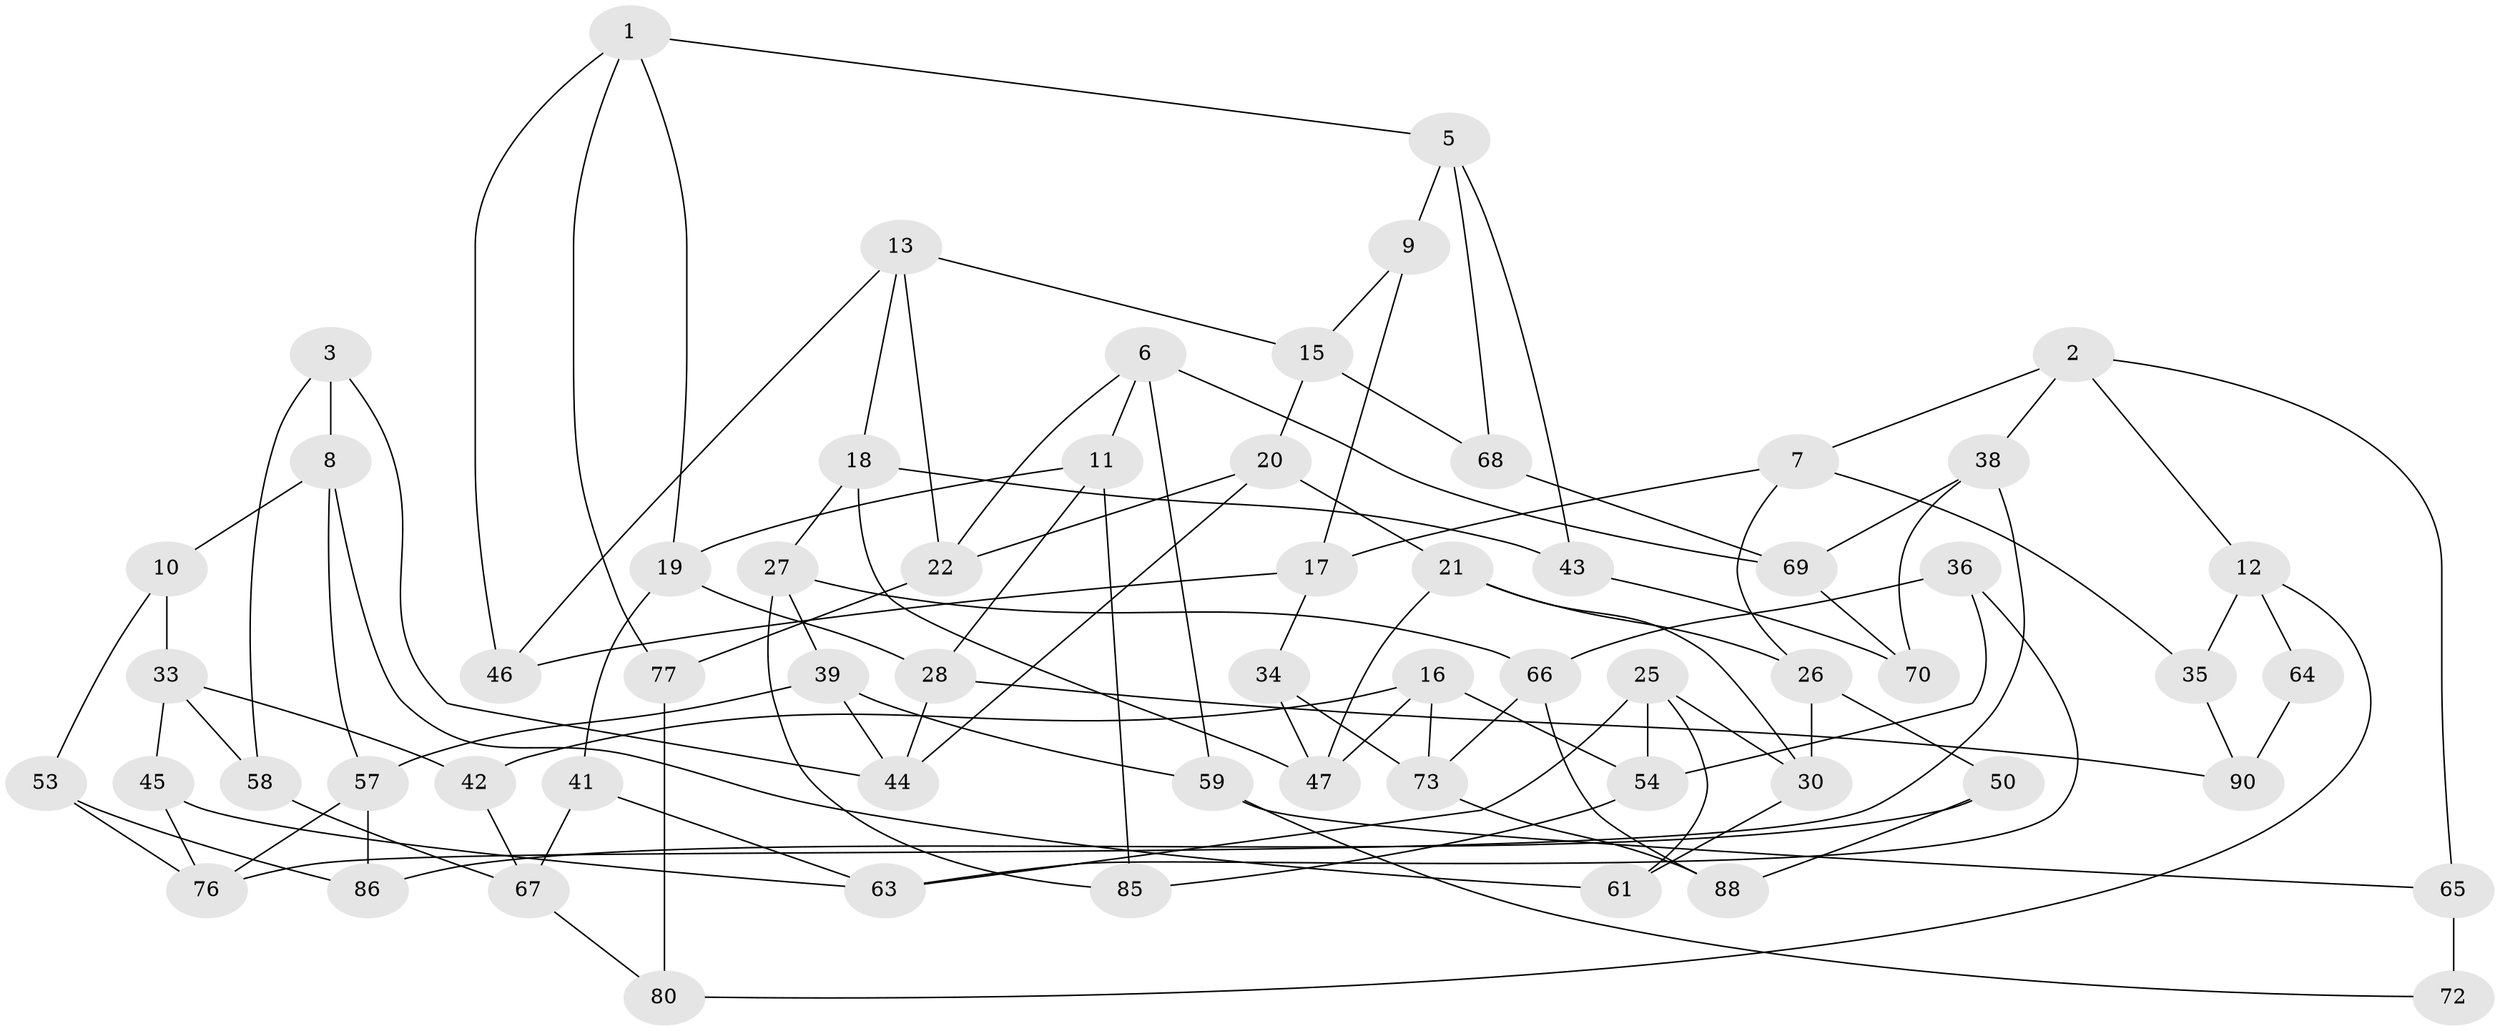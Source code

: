 // original degree distribution, {3: 1.0}
// Generated by graph-tools (version 1.1) at 2025/39/02/21/25 10:39:00]
// undirected, 62 vertices, 110 edges
graph export_dot {
graph [start="1"]
  node [color=gray90,style=filled];
  1 [super="+14"];
  2 [super="+4"];
  3;
  5 [super="+84"];
  6 [super="+98"];
  7 [super="+29"];
  8 [super="+83"];
  9;
  10;
  11 [super="+100"];
  12 [super="+78"];
  13 [super="+31"];
  15 [super="+49"];
  16 [super="+23"];
  17 [super="+75"];
  18 [super="+40"];
  19 [super="+52"];
  20 [super="+62"];
  21 [super="+24"];
  22 [super="+32"];
  25 [super="+71"];
  26 [super="+96"];
  27 [super="+79"];
  28 [super="+48"];
  30 [super="+37"];
  33 [super="+94"];
  34;
  35;
  36;
  38 [super="+55"];
  39 [super="+56"];
  41;
  42;
  43;
  44 [super="+51"];
  45;
  46;
  47 [super="+95"];
  50;
  53;
  54 [super="+89"];
  57 [super="+60"];
  58;
  59 [super="+93"];
  61;
  63 [super="+81"];
  64;
  65 [super="+99"];
  66 [super="+97"];
  67 [super="+74"];
  68;
  69 [super="+87"];
  70;
  72;
  73 [super="+82"];
  76 [super="+91"];
  77;
  80;
  85;
  86;
  88;
  90 [super="+92"];
  1 -- 5;
  1 -- 77;
  1 -- 19;
  1 -- 46;
  2 -- 38;
  2 -- 12;
  2 -- 65;
  2 -- 7;
  3 -- 44;
  3 -- 58;
  3 -- 8;
  5 -- 68;
  5 -- 9;
  5 -- 43;
  6 -- 11;
  6 -- 69;
  6 -- 59;
  6 -- 22;
  7 -- 26;
  7 -- 17;
  7 -- 35;
  8 -- 61;
  8 -- 10;
  8 -- 57;
  9 -- 15;
  9 -- 17;
  10 -- 53;
  10 -- 33;
  11 -- 85;
  11 -- 19;
  11 -- 28;
  12 -- 64;
  12 -- 35;
  12 -- 80;
  13 -- 15;
  13 -- 18;
  13 -- 46;
  13 -- 22;
  15 -- 68;
  15 -- 20;
  16 -- 54;
  16 -- 47;
  16 -- 42;
  16 -- 73;
  17 -- 46;
  17 -- 34;
  18 -- 43;
  18 -- 27;
  18 -- 47;
  19 -- 41;
  19 -- 28;
  20 -- 21;
  20 -- 22;
  20 -- 44;
  21 -- 47;
  21 -- 30;
  21 -- 26;
  22 -- 77;
  25 -- 61;
  25 -- 54;
  25 -- 30;
  25 -- 63;
  26 -- 50;
  26 -- 30;
  27 -- 85;
  27 -- 66;
  27 -- 39;
  28 -- 44;
  28 -- 90;
  30 -- 61;
  33 -- 42;
  33 -- 58;
  33 -- 45;
  34 -- 47;
  34 -- 73;
  35 -- 90;
  36 -- 63;
  36 -- 66;
  36 -- 54;
  38 -- 70;
  38 -- 69;
  38 -- 76;
  39 -- 57;
  39 -- 59;
  39 -- 44;
  41 -- 67;
  41 -- 63;
  42 -- 67;
  43 -- 70;
  45 -- 76;
  45 -- 63;
  50 -- 86;
  50 -- 88;
  53 -- 86;
  53 -- 76;
  54 -- 85;
  57 -- 86;
  57 -- 76;
  58 -- 67;
  59 -- 72;
  59 -- 65;
  64 -- 90 [weight=2];
  65 -- 72 [weight=2];
  66 -- 88;
  66 -- 73;
  67 -- 80;
  68 -- 69;
  69 -- 70;
  73 -- 88;
  77 -- 80;
}
